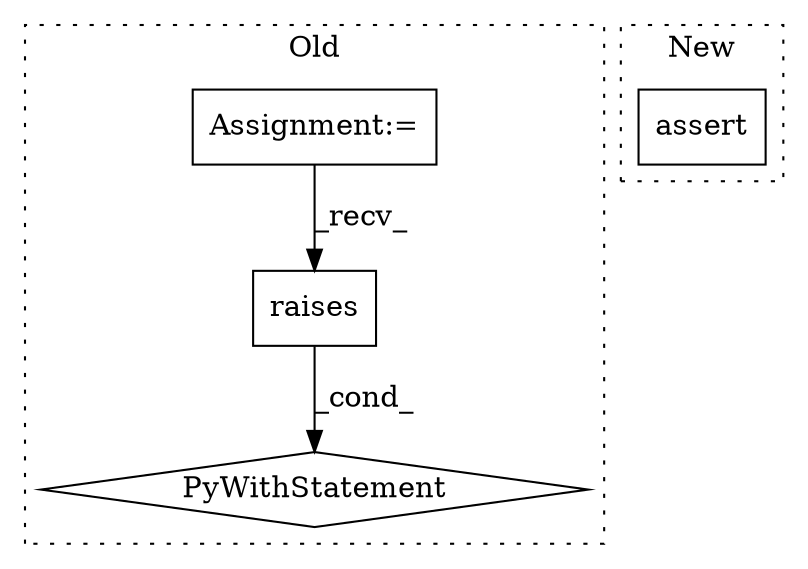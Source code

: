 digraph G {
subgraph cluster0 {
1 [label="raises" a="32" s="3379,3396" l="7,1" shape="box"];
3 [label="PyWithStatement" a="104" s="3362,3397" l="10,2" shape="diamond"];
4 [label="Assignment:=" a="7" s="3311" l="6" shape="box"];
label = "Old";
style="dotted";
}
subgraph cluster1 {
2 [label="assert" a="32" s="4583,4697" l="16,1" shape="box"];
label = "New";
style="dotted";
}
1 -> 3 [label="_cond_"];
4 -> 1 [label="_recv_"];
}